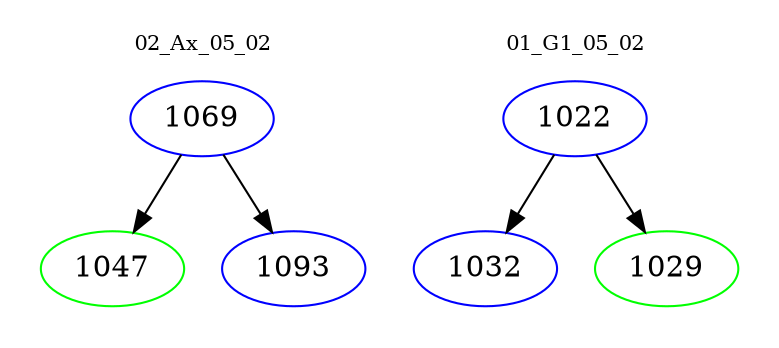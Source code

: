 digraph{
subgraph cluster_0 {
color = white
label = "02_Ax_05_02";
fontsize=10;
T0_1069 [label="1069", color="blue"]
T0_1069 -> T0_1047 [color="black"]
T0_1047 [label="1047", color="green"]
T0_1069 -> T0_1093 [color="black"]
T0_1093 [label="1093", color="blue"]
}
subgraph cluster_1 {
color = white
label = "01_G1_05_02";
fontsize=10;
T1_1022 [label="1022", color="blue"]
T1_1022 -> T1_1032 [color="black"]
T1_1032 [label="1032", color="blue"]
T1_1022 -> T1_1029 [color="black"]
T1_1029 [label="1029", color="green"]
}
}
